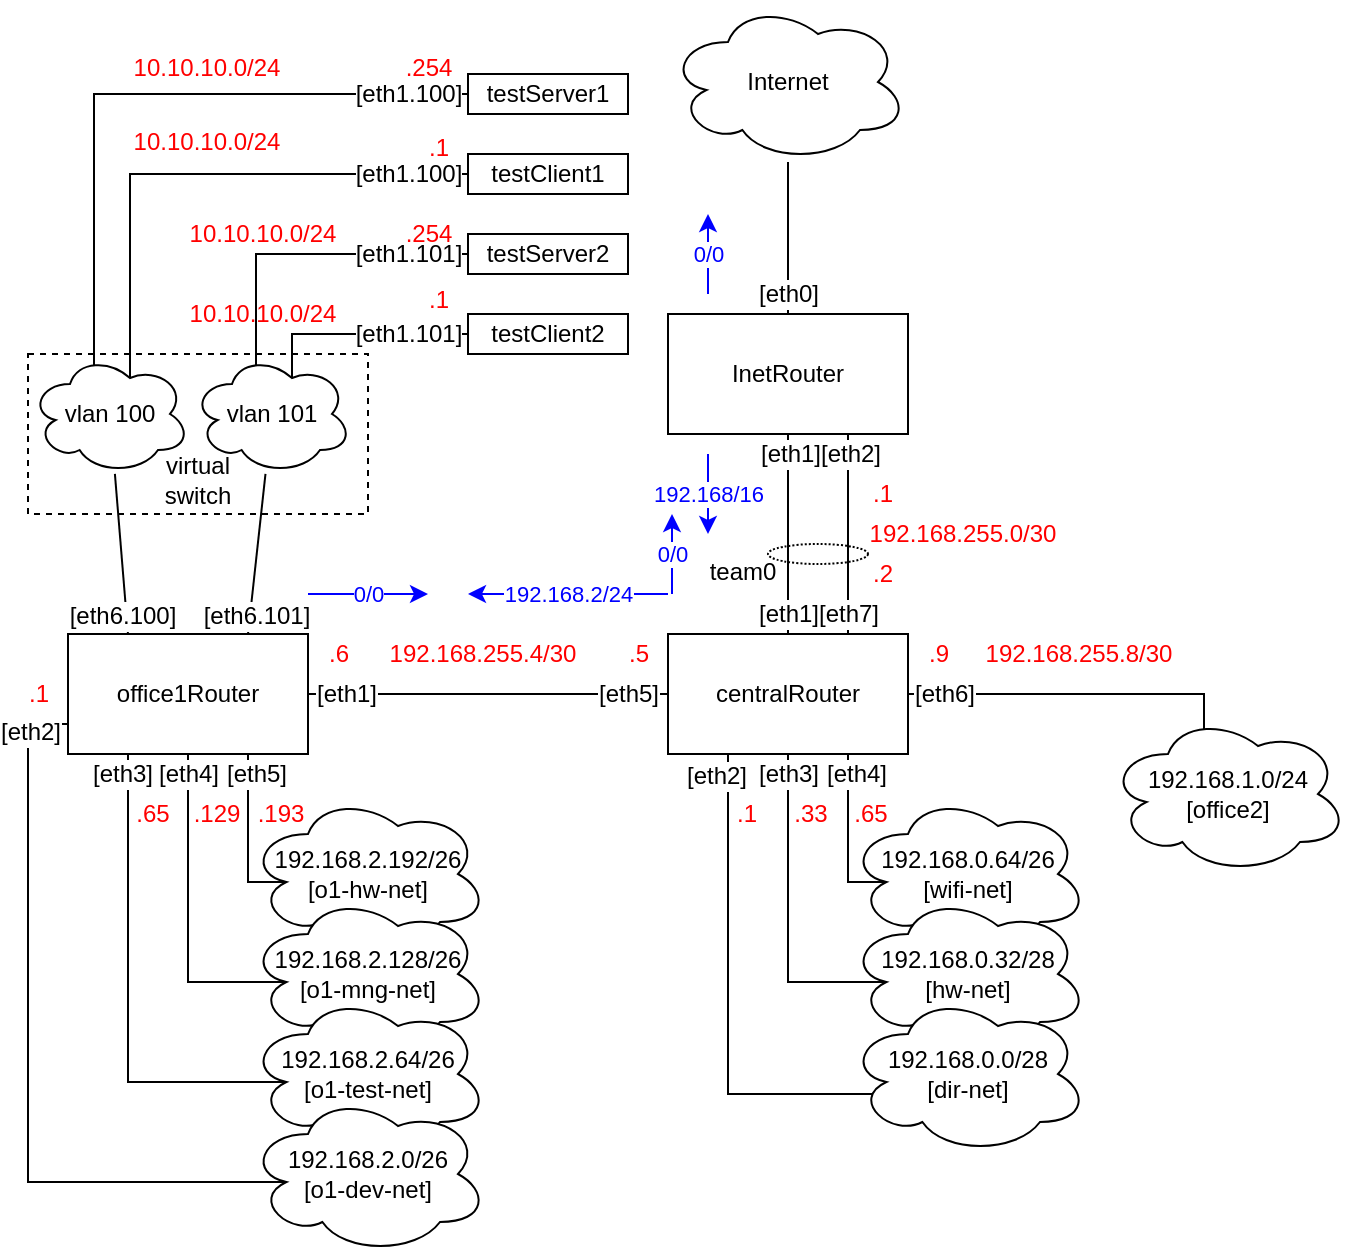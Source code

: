 <mxfile version="12.6.5" type="device"><diagram id="DPJ_6MhXkqL7MhU8b8yA" name="Page-1"><mxGraphModel dx="946" dy="725" grid="1" gridSize="10" guides="1" tooltips="1" connect="1" arrows="1" fold="1" page="1" pageScale="1" pageWidth="827" pageHeight="1169" math="0" shadow="0"><root><mxCell id="0"/><mxCell id="1" parent="0"/><mxCell id="fYzJv8XHW7CNswu0KV_L-2" value="InetRouter" style="rounded=0;whiteSpace=wrap;html=1;" parent="1" vertex="1"><mxGeometry x="340" y="200" width="120" height="60" as="geometry"/></mxCell><mxCell id="fYzJv8XHW7CNswu0KV_L-3" value="Internet" style="ellipse;shape=cloud;whiteSpace=wrap;html=1;" parent="1" vertex="1"><mxGeometry x="340" y="44" width="120" height="80" as="geometry"/></mxCell><mxCell id="fYzJv8XHW7CNswu0KV_L-4" value="" style="endArrow=none;html=1;exitX=0.5;exitY=0;exitDx=0;exitDy=0;" parent="1" source="fYzJv8XHW7CNswu0KV_L-2" target="fYzJv8XHW7CNswu0KV_L-3" edge="1"><mxGeometry width="50" height="50" relative="1" as="geometry"><mxPoint x="340" y="330" as="sourcePoint"/><mxPoint x="390" y="280" as="targetPoint"/></mxGeometry></mxCell><mxCell id="fYzJv8XHW7CNswu0KV_L-5" value="[eth0]" style="text;html=1;align=center;verticalAlign=middle;resizable=0;points=[];labelBackgroundColor=#ffffff;" parent="fYzJv8XHW7CNswu0KV_L-4" vertex="1" connectable="0"><mxGeometry x="-0.053" y="-1" relative="1" as="geometry"><mxPoint x="-1" y="26" as="offset"/></mxGeometry></mxCell><mxCell id="fYzJv8XHW7CNswu0KV_L-7" value="centralRouter" style="rounded=0;whiteSpace=wrap;html=1;" parent="1" vertex="1"><mxGeometry x="340" y="360" width="120" height="60" as="geometry"/></mxCell><mxCell id="fYzJv8XHW7CNswu0KV_L-8" value="" style="endArrow=none;html=1;entryX=0.75;entryY=1;entryDx=0;entryDy=0;exitX=0.75;exitY=0;exitDx=0;exitDy=0;" parent="1" source="fYzJv8XHW7CNswu0KV_L-7" target="fYzJv8XHW7CNswu0KV_L-2" edge="1"><mxGeometry width="50" height="50" relative="1" as="geometry"><mxPoint x="410" y="210" as="sourcePoint"/><mxPoint x="410" y="134" as="targetPoint"/></mxGeometry></mxCell><mxCell id="fYzJv8XHW7CNswu0KV_L-9" value="[eth7]" style="text;html=1;align=center;verticalAlign=middle;resizable=0;points=[];labelBackgroundColor=#ffffff;" parent="fYzJv8XHW7CNswu0KV_L-8" vertex="1" connectable="0"><mxGeometry x="-0.053" y="-1" relative="1" as="geometry"><mxPoint x="-1" y="37" as="offset"/></mxGeometry></mxCell><mxCell id="fYzJv8XHW7CNswu0KV_L-10" value="[eth2]" style="text;html=1;align=center;verticalAlign=middle;resizable=0;points=[];labelBackgroundColor=#ffffff;" parent="fYzJv8XHW7CNswu0KV_L-8" vertex="1" connectable="0"><mxGeometry x="0.62" y="-1" relative="1" as="geometry"><mxPoint y="-9" as="offset"/></mxGeometry></mxCell><mxCell id="fYzJv8XHW7CNswu0KV_L-11" value="192.168.255.0/30" style="text;html=1;align=center;verticalAlign=middle;resizable=0;points=[];autosize=1;fontColor=#FF0000;" parent="1" vertex="1"><mxGeometry x="432" y="300" width="110" height="20" as="geometry"/></mxCell><mxCell id="fYzJv8XHW7CNswu0KV_L-12" value=".1" style="text;html=1;align=center;verticalAlign=middle;resizable=0;points=[];autosize=1;fontColor=#FF0000;" parent="1" vertex="1"><mxGeometry x="432" y="280" width="30" height="20" as="geometry"/></mxCell><mxCell id="fYzJv8XHW7CNswu0KV_L-13" value=".2" style="text;html=1;align=center;verticalAlign=middle;resizable=0;points=[];autosize=1;fontColor=#FF0000;" parent="1" vertex="1"><mxGeometry x="432" y="320" width="30" height="20" as="geometry"/></mxCell><mxCell id="fYzJv8XHW7CNswu0KV_L-14" value="office1Router" style="rounded=0;whiteSpace=wrap;html=1;" parent="1" vertex="1"><mxGeometry x="40" y="360" width="120" height="60" as="geometry"/></mxCell><mxCell id="fYzJv8XHW7CNswu0KV_L-16" value="" style="endArrow=none;html=1;entryX=1;entryY=0.5;entryDx=0;entryDy=0;exitX=0;exitY=0.5;exitDx=0;exitDy=0;" parent="1" source="fYzJv8XHW7CNswu0KV_L-7" target="fYzJv8XHW7CNswu0KV_L-14" edge="1"><mxGeometry width="50" height="50" relative="1" as="geometry"><mxPoint x="40" y="490" as="sourcePoint"/><mxPoint x="90" y="440" as="targetPoint"/></mxGeometry></mxCell><mxCell id="fYzJv8XHW7CNswu0KV_L-53" value="[eth5]" style="text;html=1;align=center;verticalAlign=middle;resizable=0;points=[];labelBackgroundColor=#ffffff;" parent="fYzJv8XHW7CNswu0KV_L-16" vertex="1" connectable="0"><mxGeometry x="-0.644" y="-1" relative="1" as="geometry"><mxPoint x="12" y="1" as="offset"/></mxGeometry></mxCell><mxCell id="fYzJv8XHW7CNswu0KV_L-54" value="[eth1]" style="text;html=1;align=center;verticalAlign=middle;resizable=0;points=[];labelBackgroundColor=#ffffff;" parent="fYzJv8XHW7CNswu0KV_L-16" vertex="1" connectable="0"><mxGeometry x="0.789" relative="1" as="geometry"><mxPoint as="offset"/></mxGeometry></mxCell><mxCell id="fYzJv8XHW7CNswu0KV_L-17" value="192.168.2.192/26&lt;br&gt;[o1-hw-net]" style="ellipse;shape=cloud;whiteSpace=wrap;html=1;" parent="1" vertex="1"><mxGeometry x="130" y="440" width="120" height="80" as="geometry"/></mxCell><mxCell id="fYzJv8XHW7CNswu0KV_L-18" value="192.168.2.128/26&lt;br&gt;[o1-mng-net]" style="ellipse;shape=cloud;whiteSpace=wrap;html=1;" parent="1" vertex="1"><mxGeometry x="130" y="490" width="120" height="80" as="geometry"/></mxCell><mxCell id="fYzJv8XHW7CNswu0KV_L-19" value="192.168.2.64/26&lt;br&gt;[o1-test-net]" style="ellipse;shape=cloud;whiteSpace=wrap;html=1;" parent="1" vertex="1"><mxGeometry x="130" y="540" width="120" height="80" as="geometry"/></mxCell><mxCell id="fYzJv8XHW7CNswu0KV_L-21" value="" style="endArrow=none;html=1;entryX=0.16;entryY=0.55;entryDx=0;entryDy=0;entryPerimeter=0;edgeStyle=elbowEdgeStyle;elbow=vertical;rounded=0;exitX=0.75;exitY=1;exitDx=0;exitDy=0;" parent="1" source="fYzJv8XHW7CNswu0KV_L-14" target="fYzJv8XHW7CNswu0KV_L-17" edge="1"><mxGeometry width="50" height="50" relative="1" as="geometry"><mxPoint x="40" y="760" as="sourcePoint"/><mxPoint x="90" y="710" as="targetPoint"/><Array as="points"><mxPoint x="140" y="484"/></Array></mxGeometry></mxCell><mxCell id="fYzJv8XHW7CNswu0KV_L-32" value="[eth5]" style="text;html=1;align=center;verticalAlign=middle;resizable=0;points=[];labelBackgroundColor=#ffffff;" parent="fYzJv8XHW7CNswu0KV_L-21" vertex="1" connectable="0"><mxGeometry x="0.202" y="-2" relative="1" as="geometry"><mxPoint x="6" y="-40" as="offset"/></mxGeometry></mxCell><mxCell id="fYzJv8XHW7CNswu0KV_L-22" value="" style="endArrow=none;html=1;entryX=0.16;entryY=0.55;entryDx=0;entryDy=0;entryPerimeter=0;edgeStyle=elbowEdgeStyle;elbow=vertical;rounded=0;exitX=0.5;exitY=1;exitDx=0;exitDy=0;" parent="1" source="fYzJv8XHW7CNswu0KV_L-14" target="fYzJv8XHW7CNswu0KV_L-18" edge="1"><mxGeometry width="50" height="50" relative="1" as="geometry"><mxPoint x="140" y="430" as="sourcePoint"/><mxPoint x="159.2" y="494" as="targetPoint"/><Array as="points"><mxPoint x="130" y="534"/></Array></mxGeometry></mxCell><mxCell id="fYzJv8XHW7CNswu0KV_L-31" value="[eth4]" style="text;html=1;align=center;verticalAlign=middle;resizable=0;points=[];labelBackgroundColor=#ffffff;" parent="fYzJv8XHW7CNswu0KV_L-22" vertex="1" connectable="0"><mxGeometry x="0.115" y="-1" relative="1" as="geometry"><mxPoint x="1" y="-81" as="offset"/></mxGeometry></mxCell><mxCell id="fYzJv8XHW7CNswu0KV_L-23" value="" style="endArrow=none;html=1;entryX=0.16;entryY=0.55;entryDx=0;entryDy=0;entryPerimeter=0;edgeStyle=elbowEdgeStyle;elbow=vertical;rounded=0;exitX=0.25;exitY=1;exitDx=0;exitDy=0;" parent="1" source="fYzJv8XHW7CNswu0KV_L-14" target="fYzJv8XHW7CNswu0KV_L-19" edge="1"><mxGeometry width="50" height="50" relative="1" as="geometry"><mxPoint x="110" y="430" as="sourcePoint"/><mxPoint x="159.2" y="544" as="targetPoint"/><Array as="points"><mxPoint x="130" y="584"/></Array></mxGeometry></mxCell><mxCell id="fYzJv8XHW7CNswu0KV_L-30" value="[eth3]" style="text;html=1;align=center;verticalAlign=middle;resizable=0;points=[];labelBackgroundColor=#ffffff;" parent="fYzJv8XHW7CNswu0KV_L-23" vertex="1" connectable="0"><mxGeometry x="-0.219" y="-1" relative="1" as="geometry"><mxPoint x="-2" y="-85" as="offset"/></mxGeometry></mxCell><mxCell id="fYzJv8XHW7CNswu0KV_L-24" value="" style="endArrow=none;html=1;entryX=0.16;entryY=0.55;entryDx=0;entryDy=0;edgeStyle=elbowEdgeStyle;elbow=vertical;rounded=0;exitX=0;exitY=0.75;exitDx=0;exitDy=0;entryPerimeter=0;" parent="1" source="fYzJv8XHW7CNswu0KV_L-14" target="QkCqQAFN7ca9jOBwFWXi-39" edge="1"><mxGeometry width="50" height="50" relative="1" as="geometry"><mxPoint x="80" y="430" as="sourcePoint"/><mxPoint x="159.2" y="594" as="targetPoint"/><Array as="points"><mxPoint x="20" y="590"/><mxPoint x="110" y="660"/></Array></mxGeometry></mxCell><mxCell id="fYzJv8XHW7CNswu0KV_L-29" value="[eth2]" style="text;html=1;align=center;verticalAlign=middle;resizable=0;points=[];labelBackgroundColor=#ffffff;" parent="fYzJv8XHW7CNswu0KV_L-24" vertex="1" connectable="0"><mxGeometry x="-0.662" y="-2" relative="1" as="geometry"><mxPoint x="3" y="-40" as="offset"/></mxGeometry></mxCell><mxCell id="fYzJv8XHW7CNswu0KV_L-25" value=".193" style="text;html=1;align=center;verticalAlign=middle;resizable=0;points=[];autosize=1;fontColor=#FF0000;" parent="1" vertex="1"><mxGeometry x="126" y="440" width="40" height="20" as="geometry"/></mxCell><mxCell id="fYzJv8XHW7CNswu0KV_L-26" value=".129" style="text;html=1;align=center;verticalAlign=middle;resizable=0;points=[];autosize=1;fontColor=#FF0000;" parent="1" vertex="1"><mxGeometry x="94" y="440" width="40" height="20" as="geometry"/></mxCell><mxCell id="fYzJv8XHW7CNswu0KV_L-27" value=".65" style="text;html=1;align=center;verticalAlign=middle;resizable=0;points=[];autosize=1;fontColor=#FF0000;" parent="1" vertex="1"><mxGeometry x="67" y="440" width="30" height="20" as="geometry"/></mxCell><mxCell id="fYzJv8XHW7CNswu0KV_L-28" value=".1" style="text;html=1;align=center;verticalAlign=middle;resizable=0;points=[];autosize=1;fontColor=#FF0000;" parent="1" vertex="1"><mxGeometry x="10" y="380" width="30" height="20" as="geometry"/></mxCell><mxCell id="fYzJv8XHW7CNswu0KV_L-33" value="192.168.0.64/26&lt;br&gt;[wifi-net]" style="ellipse;shape=cloud;whiteSpace=wrap;html=1;" parent="1" vertex="1"><mxGeometry x="430" y="440" width="120" height="80" as="geometry"/></mxCell><mxCell id="fYzJv8XHW7CNswu0KV_L-34" value="192.168.0.32/28&lt;br&gt;[hw-net]" style="ellipse;shape=cloud;whiteSpace=wrap;html=1;" parent="1" vertex="1"><mxGeometry x="430" y="490" width="120" height="80" as="geometry"/></mxCell><mxCell id="fYzJv8XHW7CNswu0KV_L-36" value="" style="endArrow=none;html=1;entryX=0.16;entryY=0.55;entryDx=0;entryDy=0;entryPerimeter=0;edgeStyle=elbowEdgeStyle;elbow=vertical;rounded=0;exitX=0.75;exitY=1;exitDx=0;exitDy=0;" parent="1" source="fYzJv8XHW7CNswu0KV_L-7" target="fYzJv8XHW7CNswu0KV_L-33" edge="1"><mxGeometry width="50" height="50" relative="1" as="geometry"><mxPoint x="140" y="430" as="sourcePoint"/><mxPoint x="159.2" y="494" as="targetPoint"/><Array as="points"><mxPoint x="430" y="484"/></Array></mxGeometry></mxCell><mxCell id="fYzJv8XHW7CNswu0KV_L-37" value="[eth4]" style="text;html=1;align=center;verticalAlign=middle;resizable=0;points=[];labelBackgroundColor=#ffffff;" parent="fYzJv8XHW7CNswu0KV_L-36" vertex="1" connectable="0"><mxGeometry x="0.202" y="-2" relative="1" as="geometry"><mxPoint x="6" y="-40" as="offset"/></mxGeometry></mxCell><mxCell id="fYzJv8XHW7CNswu0KV_L-38" value="" style="endArrow=none;html=1;entryX=0.16;entryY=0.55;entryDx=0;entryDy=0;entryPerimeter=0;edgeStyle=elbowEdgeStyle;elbow=vertical;rounded=0;exitX=0.5;exitY=1;exitDx=0;exitDy=0;" parent="1" source="fYzJv8XHW7CNswu0KV_L-7" target="fYzJv8XHW7CNswu0KV_L-34" edge="1"><mxGeometry width="50" height="50" relative="1" as="geometry"><mxPoint x="440" y="430" as="sourcePoint"/><mxPoint x="459.2" y="494" as="targetPoint"/><Array as="points"><mxPoint x="420" y="534"/></Array></mxGeometry></mxCell><mxCell id="fYzJv8XHW7CNswu0KV_L-39" value="[eth3]" style="text;html=1;align=center;verticalAlign=middle;resizable=0;points=[];labelBackgroundColor=#ffffff;" parent="fYzJv8XHW7CNswu0KV_L-38" vertex="1" connectable="0"><mxGeometry x="0.202" y="-2" relative="1" as="geometry"><mxPoint x="2" y="-88" as="offset"/></mxGeometry></mxCell><mxCell id="fYzJv8XHW7CNswu0KV_L-40" value="" style="endArrow=none;html=1;entryX=0.16;entryY=0.55;entryDx=0;entryDy=0;edgeStyle=elbowEdgeStyle;elbow=vertical;rounded=0;exitX=0.25;exitY=1;exitDx=0;exitDy=0;entryPerimeter=0;" parent="1" source="fYzJv8XHW7CNswu0KV_L-7" target="QkCqQAFN7ca9jOBwFWXi-40" edge="1"><mxGeometry width="50" height="50" relative="1" as="geometry"><mxPoint x="410" y="430" as="sourcePoint"/><mxPoint x="430" y="660" as="targetPoint"/><Array as="points"><mxPoint x="410" y="590"/></Array></mxGeometry></mxCell><mxCell id="fYzJv8XHW7CNswu0KV_L-41" value="[eth2]" style="text;html=1;align=center;verticalAlign=middle;resizable=0;points=[];labelBackgroundColor=#ffffff;" parent="fYzJv8XHW7CNswu0KV_L-40" vertex="1" connectable="0"><mxGeometry x="0.202" y="-2" relative="1" as="geometry"><mxPoint x="-4" y="-143" as="offset"/></mxGeometry></mxCell><mxCell id="fYzJv8XHW7CNswu0KV_L-42" value=".65" style="text;html=1;align=center;verticalAlign=middle;resizable=0;points=[];autosize=1;fontColor=#FF0000;" parent="1" vertex="1"><mxGeometry x="426" y="440" width="30" height="20" as="geometry"/></mxCell><mxCell id="fYzJv8XHW7CNswu0KV_L-43" value=".33" style="text;html=1;align=center;verticalAlign=middle;resizable=0;points=[];autosize=1;fontColor=#FF0000;" parent="1" vertex="1"><mxGeometry x="396" y="440" width="30" height="20" as="geometry"/></mxCell><mxCell id="fYzJv8XHW7CNswu0KV_L-49" value=".1" style="text;html=1;align=center;verticalAlign=middle;resizable=0;points=[];autosize=1;fontColor=#FF0000;" parent="1" vertex="1"><mxGeometry x="364" y="440" width="30" height="20" as="geometry"/></mxCell><mxCell id="fYzJv8XHW7CNswu0KV_L-55" value="192.168.255.4/30" style="text;html=1;align=center;verticalAlign=middle;resizable=0;points=[];autosize=1;fontColor=#FF0000;" parent="1" vertex="1"><mxGeometry x="192" y="360" width="110" height="20" as="geometry"/></mxCell><mxCell id="fYzJv8XHW7CNswu0KV_L-56" value=".6" style="text;html=1;align=center;verticalAlign=middle;resizable=0;points=[];autosize=1;fontColor=#FF0000;" parent="1" vertex="1"><mxGeometry x="160" y="360" width="30" height="20" as="geometry"/></mxCell><mxCell id="fYzJv8XHW7CNswu0KV_L-57" value=".5" style="text;html=1;align=center;verticalAlign=middle;resizable=0;points=[];autosize=1;fontColor=#FF0000;" parent="1" vertex="1"><mxGeometry x="310" y="360" width="30" height="20" as="geometry"/></mxCell><mxCell id="fYzJv8XHW7CNswu0KV_L-58" value="" style="endArrow=none;html=1;entryX=1;entryY=0.5;entryDx=0;entryDy=0;exitX=0.4;exitY=0.1;exitDx=0;exitDy=0;exitPerimeter=0;edgeStyle=orthogonalEdgeStyle;rounded=0;" parent="1" source="QkCqQAFN7ca9jOBwFWXi-43" target="fYzJv8XHW7CNswu0KV_L-7" edge="1"><mxGeometry width="50" height="50" relative="1" as="geometry"><mxPoint x="640" y="390" as="sourcePoint"/><mxPoint x="170" y="400" as="targetPoint"/><Array as="points"><mxPoint x="608" y="390"/></Array></mxGeometry></mxCell><mxCell id="fYzJv8XHW7CNswu0KV_L-60" value="[eth6]" style="text;html=1;align=center;verticalAlign=middle;resizable=0;points=[];labelBackgroundColor=#ffffff;" parent="fYzJv8XHW7CNswu0KV_L-58" vertex="1" connectable="0"><mxGeometry x="0.789" relative="1" as="geometry"><mxPoint as="offset"/></mxGeometry></mxCell><mxCell id="fYzJv8XHW7CNswu0KV_L-61" value="192.168.255.8/30" style="text;html=1;align=center;verticalAlign=middle;resizable=0;points=[];autosize=1;fontColor=#FF0000;" parent="1" vertex="1"><mxGeometry x="490" y="360" width="110" height="20" as="geometry"/></mxCell><mxCell id="fYzJv8XHW7CNswu0KV_L-62" value=".9" style="text;html=1;align=center;verticalAlign=middle;resizable=0;points=[];autosize=1;fontColor=#FF0000;" parent="1" vertex="1"><mxGeometry x="460" y="360" width="30" height="20" as="geometry"/></mxCell><mxCell id="fYzJv8XHW7CNswu0KV_L-83" value="0/0" style="endArrow=classic;html=1;fontColor=#0000FF;strokeColor=#0000FF;" parent="1" edge="1"><mxGeometry width="50" height="50" relative="1" as="geometry"><mxPoint x="360" y="190" as="sourcePoint"/><mxPoint x="360" y="150" as="targetPoint"/></mxGeometry></mxCell><mxCell id="fYzJv8XHW7CNswu0KV_L-84" value="0/0" style="endArrow=classic;html=1;fontColor=#0000FF;strokeColor=#0000FF;" parent="1" edge="1"><mxGeometry width="50" height="50" relative="1" as="geometry"><mxPoint x="342" y="340" as="sourcePoint"/><mxPoint x="342" y="300" as="targetPoint"/></mxGeometry></mxCell><mxCell id="fYzJv8XHW7CNswu0KV_L-85" value="192.168/16" style="endArrow=classic;html=1;fontColor=#0000FF;strokeColor=#0000FF;" parent="1" edge="1"><mxGeometry width="50" height="50" relative="1" as="geometry"><mxPoint x="360" y="270" as="sourcePoint"/><mxPoint x="360" y="310" as="targetPoint"/></mxGeometry></mxCell><mxCell id="fYzJv8XHW7CNswu0KV_L-86" value="192.168.2/24" style="endArrow=classic;html=1;fontColor=#0000FF;strokeColor=#0000FF;" parent="1" edge="1"><mxGeometry width="50" height="50" relative="1" as="geometry"><mxPoint x="340" y="340" as="sourcePoint"/><mxPoint x="240" y="340" as="targetPoint"/></mxGeometry></mxCell><mxCell id="fYzJv8XHW7CNswu0KV_L-89" value="0/0" style="endArrow=classic;html=1;fontColor=#0000FF;strokeColor=#0000FF;" parent="1" edge="1"><mxGeometry width="50" height="50" relative="1" as="geometry"><mxPoint x="160" y="340" as="sourcePoint"/><mxPoint x="220" y="340" as="targetPoint"/></mxGeometry></mxCell><mxCell id="QkCqQAFN7ca9jOBwFWXi-1" value="" style="endArrow=none;html=1;entryX=0.5;entryY=1;entryDx=0;entryDy=0;exitX=0.5;exitY=0;exitDx=0;exitDy=0;" edge="1" parent="1" source="fYzJv8XHW7CNswu0KV_L-7" target="fYzJv8XHW7CNswu0KV_L-2"><mxGeometry width="50" height="50" relative="1" as="geometry"><mxPoint x="440" y="370" as="sourcePoint"/><mxPoint x="440" y="270" as="targetPoint"/></mxGeometry></mxCell><mxCell id="QkCqQAFN7ca9jOBwFWXi-2" value="[eth1]" style="text;html=1;align=center;verticalAlign=middle;resizable=0;points=[];labelBackgroundColor=#ffffff;" vertex="1" connectable="0" parent="QkCqQAFN7ca9jOBwFWXi-1"><mxGeometry x="-0.053" y="-1" relative="1" as="geometry"><mxPoint x="-1" y="37" as="offset"/></mxGeometry></mxCell><mxCell id="QkCqQAFN7ca9jOBwFWXi-3" value="[eth1]" style="text;html=1;align=center;verticalAlign=middle;resizable=0;points=[];labelBackgroundColor=#ffffff;" vertex="1" connectable="0" parent="QkCqQAFN7ca9jOBwFWXi-1"><mxGeometry x="0.62" y="-1" relative="1" as="geometry"><mxPoint y="-9" as="offset"/></mxGeometry></mxCell><mxCell id="QkCqQAFN7ca9jOBwFWXi-4" value="" style="ellipse;whiteSpace=wrap;html=1;fillColor=none;dashed=1;dashPattern=1 1;" vertex="1" parent="1"><mxGeometry x="390" y="315" width="50" height="10" as="geometry"/></mxCell><mxCell id="QkCqQAFN7ca9jOBwFWXi-5" value="team0" style="text;html=1;align=center;verticalAlign=middle;resizable=0;points=[];autosize=1;" vertex="1" parent="1"><mxGeometry x="352" y="319" width="50" height="20" as="geometry"/></mxCell><mxCell id="QkCqQAFN7ca9jOBwFWXi-10" value="vlan 100" style="ellipse;shape=cloud;whiteSpace=wrap;html=1;" vertex="1" parent="1"><mxGeometry x="21" y="220" width="80" height="60" as="geometry"/></mxCell><mxCell id="QkCqQAFN7ca9jOBwFWXi-11" value="testServer1" style="rounded=0;whiteSpace=wrap;html=1;" vertex="1" parent="1"><mxGeometry x="240" y="80" width="80" height="20" as="geometry"/></mxCell><mxCell id="QkCqQAFN7ca9jOBwFWXi-12" value="testClient1" style="rounded=0;whiteSpace=wrap;html=1;" vertex="1" parent="1"><mxGeometry x="240" y="120" width="80" height="20" as="geometry"/></mxCell><mxCell id="QkCqQAFN7ca9jOBwFWXi-15" value="" style="endArrow=none;html=1;strokeColor=#000000;entryX=0.25;entryY=0;entryDx=0;entryDy=0;" edge="1" parent="1" source="QkCqQAFN7ca9jOBwFWXi-10" target="fYzJv8XHW7CNswu0KV_L-14"><mxGeometry width="50" height="50" relative="1" as="geometry"><mxPoint x="-10" y="760" as="sourcePoint"/><mxPoint x="40" y="710" as="targetPoint"/></mxGeometry></mxCell><mxCell id="QkCqQAFN7ca9jOBwFWXi-19" value="[eth6.100]" style="text;html=1;align=center;verticalAlign=middle;resizable=0;points=[];labelBackgroundColor=#ffffff;" vertex="1" connectable="0" parent="QkCqQAFN7ca9jOBwFWXi-15"><mxGeometry x="0.353" y="1" relative="1" as="geometry"><mxPoint x="-1.85" y="16.32" as="offset"/></mxGeometry></mxCell><mxCell id="QkCqQAFN7ca9jOBwFWXi-17" value="vlan 101" style="ellipse;shape=cloud;whiteSpace=wrap;html=1;" vertex="1" parent="1"><mxGeometry x="102" y="220" width="80" height="60" as="geometry"/></mxCell><mxCell id="QkCqQAFN7ca9jOBwFWXi-18" value="" style="endArrow=none;html=1;strokeColor=#000000;entryX=0.75;entryY=0;entryDx=0;entryDy=0;" edge="1" parent="1" source="QkCqQAFN7ca9jOBwFWXi-17" target="fYzJv8XHW7CNswu0KV_L-14"><mxGeometry width="50" height="50" relative="1" as="geometry"><mxPoint x="80" y="290" as="sourcePoint"/><mxPoint x="80" y="370" as="targetPoint"/></mxGeometry></mxCell><mxCell id="QkCqQAFN7ca9jOBwFWXi-20" value="[eth6.101]" style="text;html=1;align=center;verticalAlign=middle;resizable=0;points=[];labelBackgroundColor=#ffffff;" vertex="1" connectable="0" parent="QkCqQAFN7ca9jOBwFWXi-18"><mxGeometry x="0.326" relative="1" as="geometry"><mxPoint x="1.01" y="17.41" as="offset"/></mxGeometry></mxCell><mxCell id="QkCqQAFN7ca9jOBwFWXi-21" value="testServer2" style="rounded=0;whiteSpace=wrap;html=1;" vertex="1" parent="1"><mxGeometry x="240" y="160" width="80" height="20" as="geometry"/></mxCell><mxCell id="QkCqQAFN7ca9jOBwFWXi-22" value="testClient2" style="rounded=0;whiteSpace=wrap;html=1;" vertex="1" parent="1"><mxGeometry x="240" y="200" width="80" height="20" as="geometry"/></mxCell><mxCell id="QkCqQAFN7ca9jOBwFWXi-23" value="" style="endArrow=none;html=1;strokeColor=#000000;entryX=0;entryY=0.5;entryDx=0;entryDy=0;exitX=0.625;exitY=0.2;exitDx=0;exitDy=0;exitPerimeter=0;rounded=0;edgeStyle=orthogonalEdgeStyle;" edge="1" parent="1" source="QkCqQAFN7ca9jOBwFWXi-17" target="QkCqQAFN7ca9jOBwFWXi-22"><mxGeometry width="50" height="50" relative="1" as="geometry"><mxPoint x="-10" y="760" as="sourcePoint"/><mxPoint x="40" y="710" as="targetPoint"/><Array as="points"><mxPoint x="152" y="210"/></Array></mxGeometry></mxCell><mxCell id="QkCqQAFN7ca9jOBwFWXi-30" value="[eth1.101]" style="text;html=1;align=center;verticalAlign=middle;resizable=0;points=[];labelBackgroundColor=#ffffff;" vertex="1" connectable="0" parent="QkCqQAFN7ca9jOBwFWXi-23"><mxGeometry x="0.182" y="-1" relative="1" as="geometry"><mxPoint x="15" y="-1" as="offset"/></mxGeometry></mxCell><mxCell id="QkCqQAFN7ca9jOBwFWXi-24" value="" style="endArrow=none;html=1;strokeColor=#000000;entryX=0;entryY=0.5;entryDx=0;entryDy=0;exitX=0.4;exitY=0.1;exitDx=0;exitDy=0;exitPerimeter=0;rounded=0;edgeStyle=orthogonalEdgeStyle;" edge="1" parent="1" source="QkCqQAFN7ca9jOBwFWXi-17" target="QkCqQAFN7ca9jOBwFWXi-21"><mxGeometry width="50" height="50" relative="1" as="geometry"><mxPoint x="162" y="242" as="sourcePoint"/><mxPoint x="250" y="220" as="targetPoint"/><Array as="points"><mxPoint x="134" y="170"/></Array></mxGeometry></mxCell><mxCell id="QkCqQAFN7ca9jOBwFWXi-29" value="[eth1.101]" style="text;html=1;align=center;verticalAlign=middle;resizable=0;points=[];labelBackgroundColor=#ffffff;" vertex="1" connectable="0" parent="QkCqQAFN7ca9jOBwFWXi-24"><mxGeometry x="0.358" y="2" relative="1" as="geometry"><mxPoint x="22" y="2" as="offset"/></mxGeometry></mxCell><mxCell id="QkCqQAFN7ca9jOBwFWXi-25" value="" style="endArrow=none;html=1;strokeColor=#000000;exitX=0.625;exitY=0.2;exitDx=0;exitDy=0;exitPerimeter=0;rounded=0;entryX=0;entryY=0.5;entryDx=0;entryDy=0;edgeStyle=orthogonalEdgeStyle;" edge="1" parent="1" source="QkCqQAFN7ca9jOBwFWXi-10" target="QkCqQAFN7ca9jOBwFWXi-12"><mxGeometry width="50" height="50" relative="1" as="geometry"><mxPoint x="144" y="236" as="sourcePoint"/><mxPoint x="210" y="150" as="targetPoint"/><Array as="points"><mxPoint x="71" y="130"/></Array></mxGeometry></mxCell><mxCell id="QkCqQAFN7ca9jOBwFWXi-28" value="[eth1.100]" style="text;html=1;align=center;verticalAlign=middle;resizable=0;points=[];labelBackgroundColor=#ffffff;" vertex="1" connectable="0" parent="QkCqQAFN7ca9jOBwFWXi-25"><mxGeometry x="0.638" y="2" relative="1" as="geometry"><mxPoint x="19" y="2" as="offset"/></mxGeometry></mxCell><mxCell id="QkCqQAFN7ca9jOBwFWXi-26" value="" style="endArrow=none;html=1;strokeColor=#000000;exitX=0.4;exitY=0.1;exitDx=0;exitDy=0;exitPerimeter=0;rounded=0;entryX=0;entryY=0.5;entryDx=0;entryDy=0;edgeStyle=orthogonalEdgeStyle;" edge="1" parent="1" source="QkCqQAFN7ca9jOBwFWXi-10" target="QkCqQAFN7ca9jOBwFWXi-11"><mxGeometry width="50" height="50" relative="1" as="geometry"><mxPoint x="81" y="242" as="sourcePoint"/><mxPoint x="250" y="140" as="targetPoint"/><Array as="points"><mxPoint x="53" y="90"/></Array></mxGeometry></mxCell><mxCell id="QkCqQAFN7ca9jOBwFWXi-27" value="[eth1.100]" style="text;html=1;align=center;verticalAlign=middle;resizable=0;points=[];labelBackgroundColor=#ffffff;" vertex="1" connectable="0" parent="QkCqQAFN7ca9jOBwFWXi-26"><mxGeometry x="0.746" y="1" relative="1" as="geometry"><mxPoint x="11" y="1" as="offset"/></mxGeometry></mxCell><mxCell id="QkCqQAFN7ca9jOBwFWXi-31" value="10.10.10.0/24" style="text;html=1;align=center;verticalAlign=middle;resizable=0;points=[];autosize=1;fontColor=#FF0000;" vertex="1" parent="1"><mxGeometry x="64" y="67" width="90" height="20" as="geometry"/></mxCell><mxCell id="QkCqQAFN7ca9jOBwFWXi-32" value="10.10.10.0/24" style="text;html=1;align=center;verticalAlign=middle;resizable=0;points=[];autosize=1;fontColor=#FF0000;" vertex="1" parent="1"><mxGeometry x="64" y="104" width="90" height="20" as="geometry"/></mxCell><mxCell id="QkCqQAFN7ca9jOBwFWXi-33" value="10.10.10.0/24" style="text;html=1;align=center;verticalAlign=middle;resizable=0;points=[];autosize=1;fontColor=#FF0000;" vertex="1" parent="1"><mxGeometry x="92" y="150" width="90" height="20" as="geometry"/></mxCell><mxCell id="QkCqQAFN7ca9jOBwFWXi-34" value="10.10.10.0/24" style="text;html=1;align=center;verticalAlign=middle;resizable=0;points=[];autosize=1;fontColor=#FF0000;" vertex="1" parent="1"><mxGeometry x="92" y="190" width="90" height="20" as="geometry"/></mxCell><mxCell id="QkCqQAFN7ca9jOBwFWXi-35" value=".254" style="text;html=1;align=center;verticalAlign=middle;resizable=0;points=[];autosize=1;fontColor=#FF0000;" vertex="1" parent="1"><mxGeometry x="200" y="67" width="40" height="20" as="geometry"/></mxCell><mxCell id="QkCqQAFN7ca9jOBwFWXi-36" value=".254" style="text;html=1;align=center;verticalAlign=middle;resizable=0;points=[];autosize=1;fontColor=#FF0000;" vertex="1" parent="1"><mxGeometry x="200" y="150" width="40" height="20" as="geometry"/></mxCell><mxCell id="QkCqQAFN7ca9jOBwFWXi-37" value=".1" style="text;html=1;align=center;verticalAlign=middle;resizable=0;points=[];autosize=1;fontColor=#FF0000;" vertex="1" parent="1"><mxGeometry x="210" y="107" width="30" height="20" as="geometry"/></mxCell><mxCell id="QkCqQAFN7ca9jOBwFWXi-38" value=".1" style="text;html=1;align=center;verticalAlign=middle;resizable=0;points=[];autosize=1;fontColor=#FF0000;" vertex="1" parent="1"><mxGeometry x="210" y="183" width="30" height="20" as="geometry"/></mxCell><mxCell id="QkCqQAFN7ca9jOBwFWXi-39" value="192.168.2.0/26&lt;br&gt;[o1-dev-net]" style="ellipse;shape=cloud;whiteSpace=wrap;html=1;" vertex="1" parent="1"><mxGeometry x="130" y="590" width="120" height="80" as="geometry"/></mxCell><mxCell id="QkCqQAFN7ca9jOBwFWXi-40" value="192.168.0.0/28&lt;br&gt;[dir-net]" style="ellipse;shape=cloud;whiteSpace=wrap;html=1;" vertex="1" parent="1"><mxGeometry x="430" y="540" width="120" height="80" as="geometry"/></mxCell><mxCell id="QkCqQAFN7ca9jOBwFWXi-43" value="192.168.1.0/24&lt;br&gt;[office2]" style="ellipse;shape=cloud;whiteSpace=wrap;html=1;" vertex="1" parent="1"><mxGeometry x="560" y="400" width="120" height="80" as="geometry"/></mxCell><mxCell id="QkCqQAFN7ca9jOBwFWXi-44" value="virtual&lt;br&gt;switch" style="rounded=0;whiteSpace=wrap;html=1;fillColor=none;dashed=1;verticalAlign=bottom;" vertex="1" parent="1"><mxGeometry x="20" y="220" width="170" height="80" as="geometry"/></mxCell></root></mxGraphModel></diagram></mxfile>